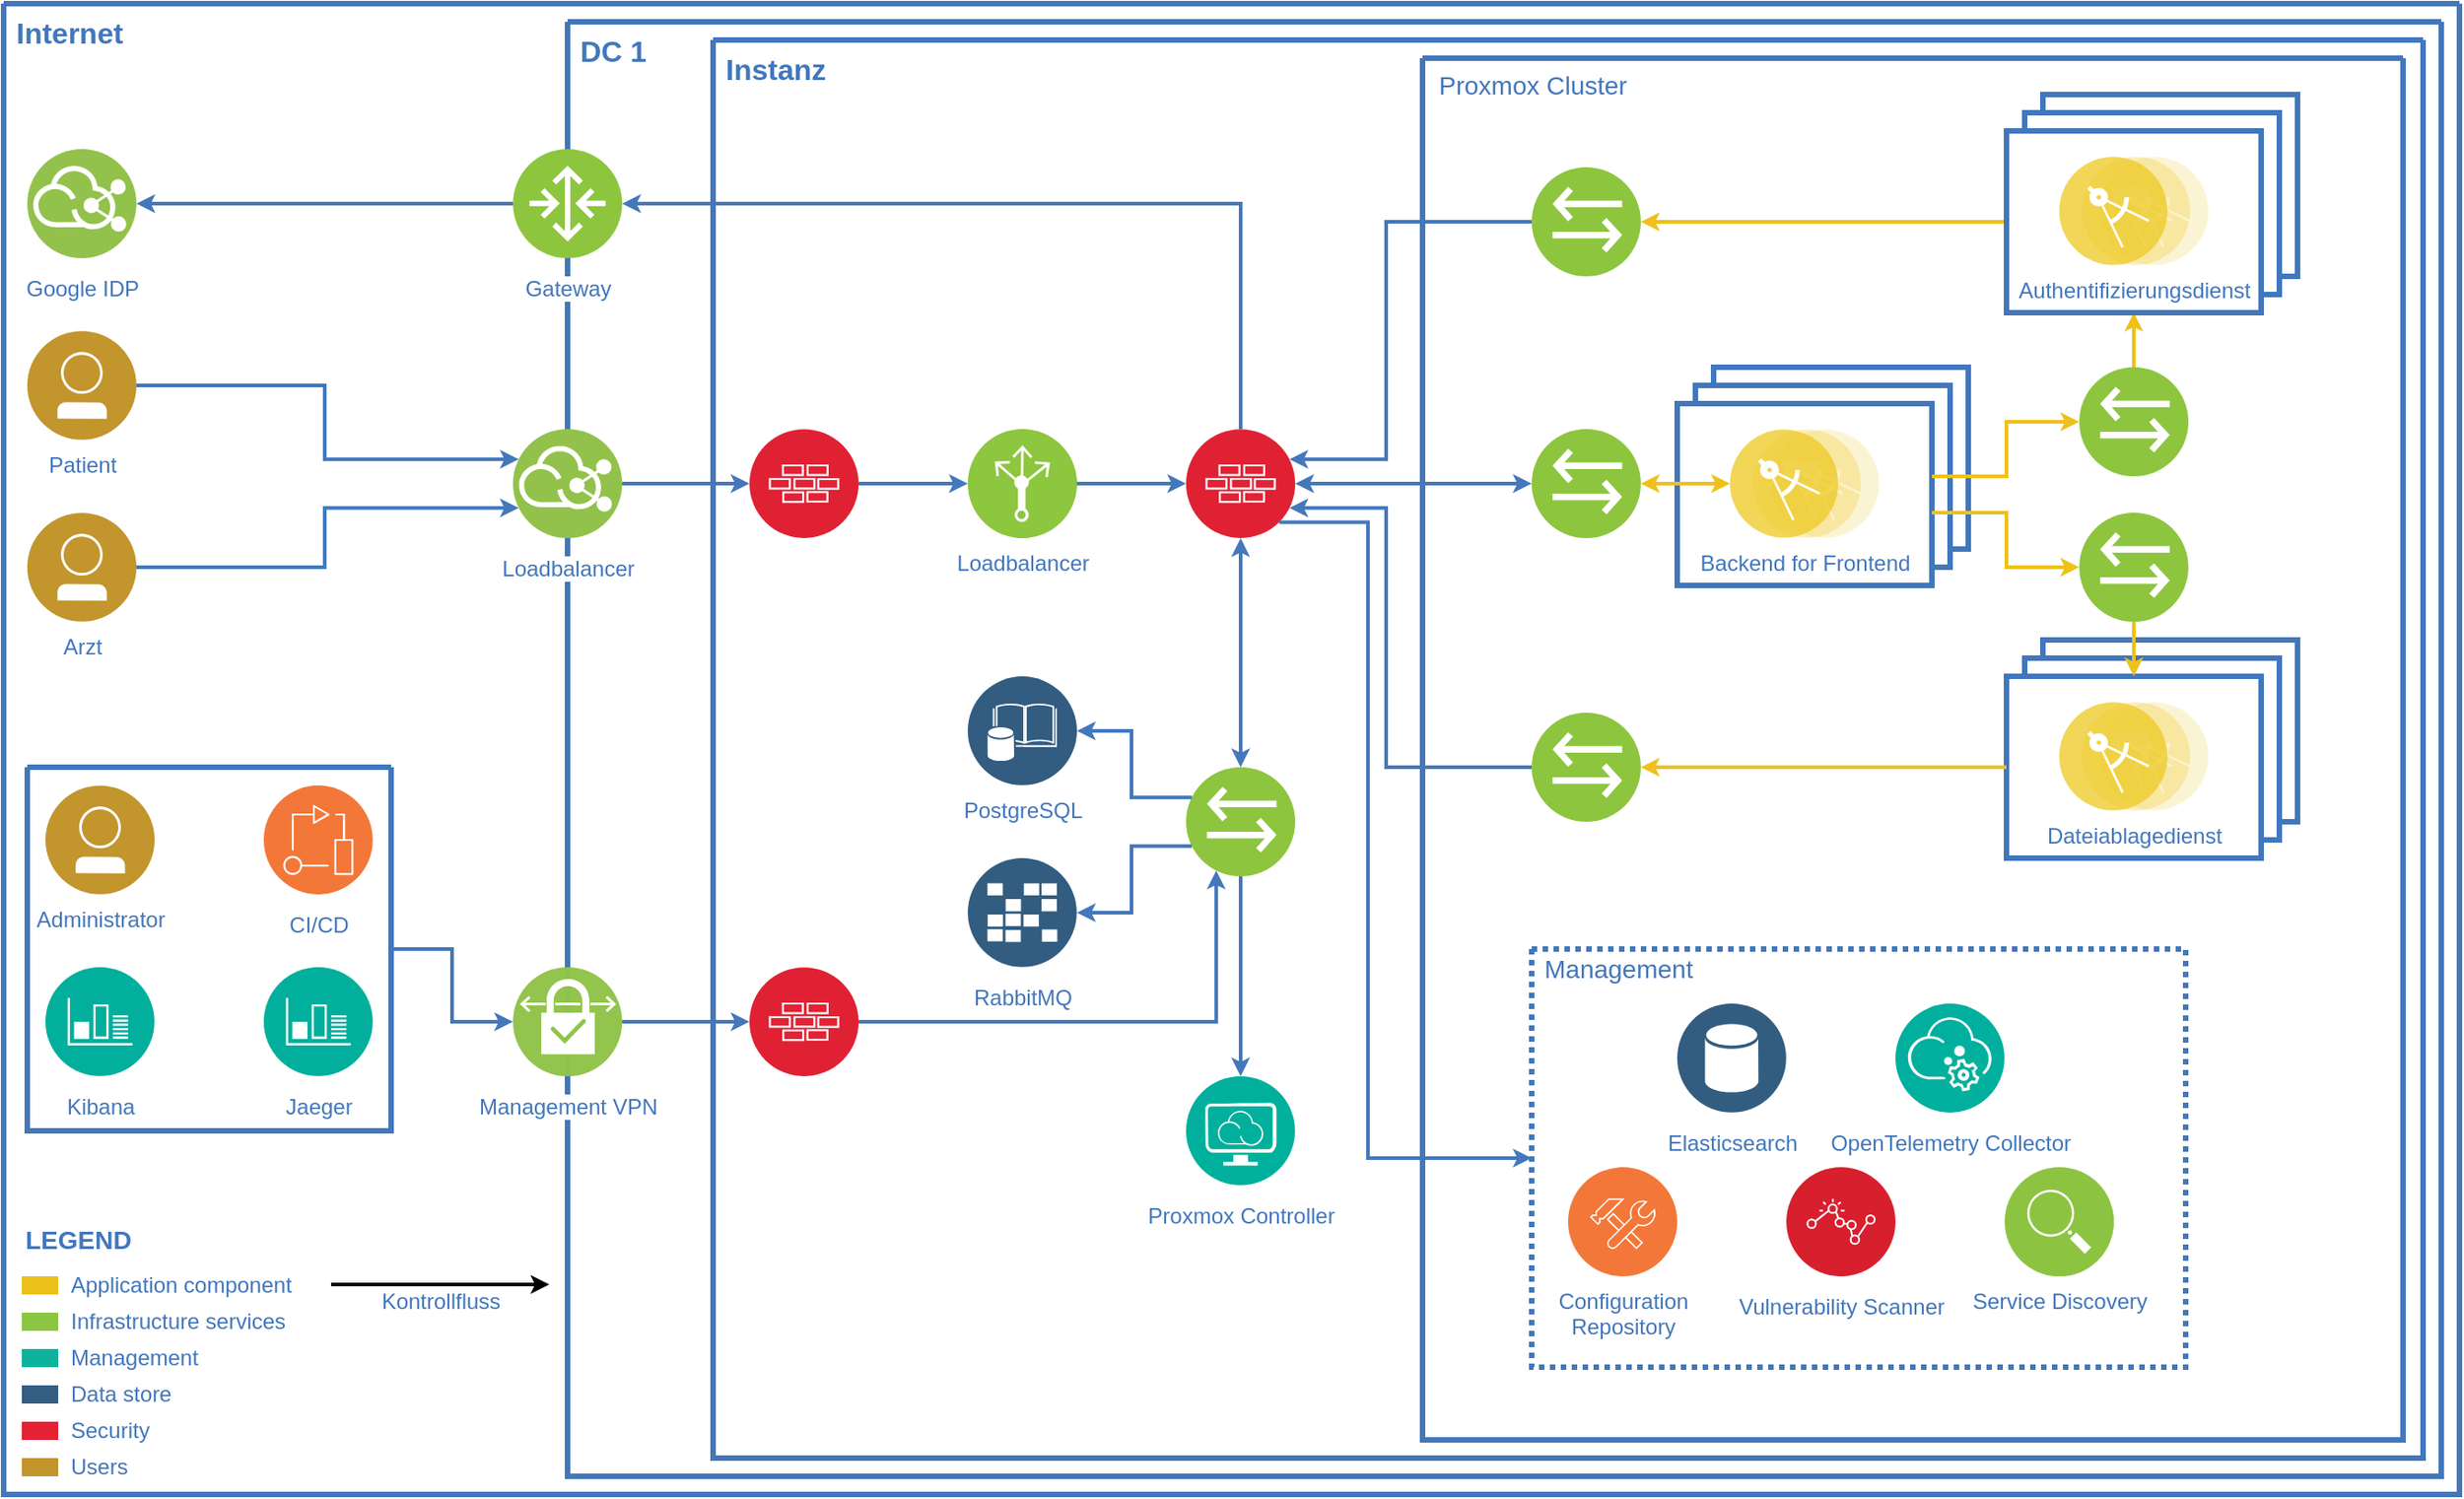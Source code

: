 <mxfile version="20.6.0" type="device"><diagram id="31b32b95-0358-9bc7-6ba0-a27c054ed1a7" name="Page-1"><mxGraphModel dx="2031" dy="1089" grid="1" gridSize="10" guides="1" tooltips="1" connect="1" arrows="1" fold="1" page="1" pageScale="1" pageWidth="827" pageHeight="1169" background="none" math="0" shadow="0"><root><mxCell id="0"/><mxCell id="1" parent="0"/><mxCell id="2" value="" style="swimlane;shadow=0;strokeColor=#4277BB;fillColor=#ffffff;fontColor=#4277BB;align=right;startSize=0;collapsible=0;strokeWidth=3;" parent="1" vertex="1"><mxGeometry x="40" y="40" width="1350" height="820" as="geometry"/></mxCell><mxCell id="4dxpby0XiFv-AX4lHfOI-255" value="" style="swimlane;shadow=0;strokeColor=#4277BB;fillColor=#ffffff;fontColor=#4277BB;align=right;startSize=0;collapsible=0;strokeWidth=3;" parent="2" vertex="1"><mxGeometry x="310" y="10" width="1030" height="800" as="geometry"/></mxCell><mxCell id="5" value="DC 1" style="text;html=1;align=left;verticalAlign=top;fontColor=#4277BB;shadow=0;dashed=0;strokeColor=none;fillColor=none;labelBackgroundColor=none;fontStyle=1;fontSize=16;spacingLeft=5;" parent="4dxpby0XiFv-AX4lHfOI-255" vertex="1"><mxGeometry width="180" height="35" as="geometry"/></mxCell><mxCell id="3" value="Internet" style="text;html=1;align=left;verticalAlign=top;fontColor=#4277BB;shadow=0;dashed=0;strokeColor=none;fillColor=none;labelBackgroundColor=none;fontStyle=1;fontSize=16;spacingLeft=5;" parent="2" vertex="1"><mxGeometry width="170" height="30" as="geometry"/></mxCell><mxCell id="6" value="Application component" style="rounded=0;html=1;shadow=0;labelBackgroundColor=none;strokeColor=none;strokeWidth=2;fillColor=#EBC01A;gradientColor=none;fontSize=12;fontColor=#4277BB;align=left;labelPosition=right;verticalLabelPosition=middle;verticalAlign=middle;spacingLeft=5;" parent="2" vertex="1"><mxGeometry x="10" y="700" width="20" height="10" as="geometry"/></mxCell><mxCell id="7" value="Infrastructure services" style="rounded=0;html=1;shadow=0;labelBackgroundColor=none;strokeColor=none;strokeWidth=2;fillColor=#8DC642;gradientColor=none;fontSize=12;fontColor=#4277BB;align=left;labelPosition=right;verticalLabelPosition=middle;verticalAlign=middle;spacingLeft=5;" parent="2" vertex="1"><mxGeometry x="10" y="720" width="20" height="10" as="geometry"/></mxCell><mxCell id="8" value="Management" style="rounded=0;html=1;shadow=0;labelBackgroundColor=none;strokeColor=none;strokeWidth=2;fillColor=#0DB39D;gradientColor=none;fontSize=12;fontColor=#4277BB;align=left;labelPosition=right;verticalLabelPosition=middle;verticalAlign=middle;spacingLeft=5;" parent="2" vertex="1"><mxGeometry x="10" y="740" width="20" height="10" as="geometry"/></mxCell><mxCell id="9" value="Data store" style="rounded=0;html=1;shadow=0;labelBackgroundColor=none;strokeColor=none;strokeWidth=2;fillColor=#335D81;gradientColor=none;fontSize=12;fontColor=#4277BB;align=left;labelPosition=right;verticalLabelPosition=middle;verticalAlign=middle;spacingLeft=5;" parent="2" vertex="1"><mxGeometry x="10" y="760" width="20" height="10" as="geometry"/></mxCell><mxCell id="12" value="Security" style="rounded=0;html=1;shadow=0;labelBackgroundColor=none;strokeColor=none;strokeWidth=2;fillColor=#E52134;gradientColor=none;fontSize=12;fontColor=#4277BB;align=left;labelPosition=right;verticalLabelPosition=middle;verticalAlign=middle;spacingLeft=5;" parent="2" vertex="1"><mxGeometry x="10" y="780" width="20" height="10" as="geometry"/></mxCell><mxCell id="13" value="LEGEND" style="text;html=1;align=left;verticalAlign=middle;fontColor=#4277BB;shadow=0;dashed=0;strokeColor=none;fillColor=none;labelBackgroundColor=none;fontStyle=1;fontSize=14;spacingLeft=0;" parent="2" vertex="1"><mxGeometry x="10" y="670" width="150" height="20" as="geometry"/></mxCell><mxCell id="14" value="Users" style="rounded=0;html=1;shadow=0;labelBackgroundColor=none;strokeColor=none;strokeWidth=2;fillColor=#C2952D;gradientColor=none;fontSize=12;fontColor=#4277BB;align=left;labelPosition=right;verticalLabelPosition=middle;verticalAlign=middle;spacingLeft=5;" parent="2" vertex="1"><mxGeometry x="10" y="800" width="20" height="10" as="geometry"/></mxCell><mxCell id="20" value="Patient" style="aspect=fixed;perimeter=ellipsePerimeter;html=1;align=center;shadow=0;dashed=0;image;image=img/lib/ibm/users/user.svg;labelBackgroundColor=#ffffff;strokeColor=#666666;strokeWidth=3;fillColor=#C2952D;gradientColor=none;fontSize=12;fontColor=#4277BB;" parent="2" vertex="1"><mxGeometry x="13" y="180" width="60" height="60" as="geometry"/></mxCell><mxCell id="4dxpby0XiFv-AX4lHfOI-118" value="Arzt" style="aspect=fixed;perimeter=ellipsePerimeter;html=1;align=center;shadow=0;dashed=0;image;image=img/lib/ibm/users/user.svg;labelBackgroundColor=#ffffff;strokeColor=#666666;strokeWidth=3;fillColor=#C2952D;gradientColor=none;fontSize=12;fontColor=#4277BB;" parent="2" vertex="1"><mxGeometry x="13" y="280" width="60" height="60" as="geometry"/></mxCell><mxCell id="4dxpby0XiFv-AX4lHfOI-124" value="Management VPN" style="aspect=fixed;perimeter=ellipsePerimeter;html=1;align=center;shadow=0;dashed=0;fontColor=#4277BB;labelBackgroundColor=#ffffff;fontSize=12;spacingTop=3;image;image=img/lib/ibm/vpc/VPNConnection.svg;strokeColor=#4277BB;strokeWidth=3;fillColor=default;" parent="2" vertex="1"><mxGeometry x="280" y="530" width="60" height="60" as="geometry"/></mxCell><mxCell id="4dxpby0XiFv-AX4lHfOI-159" value="Loadbalancer" style="aspect=fixed;perimeter=ellipsePerimeter;html=1;align=center;shadow=0;dashed=0;fontColor=#4277BB;labelBackgroundColor=#ffffff;fontSize=12;spacingTop=3;image;image=img/lib/ibm/vpc/InternetServices2.svg;dashPattern=1 1;strokeColor=#4277BB;strokeWidth=3;fillColor=default;" parent="2" vertex="1"><mxGeometry x="280" y="234" width="60" height="60" as="geometry"/></mxCell><mxCell id="19" style="edgeStyle=orthogonalEdgeStyle;rounded=0;comic=0;html=1;entryX=0;entryY=0.25;startArrow=none;startFill=0;endArrow=classic;endFill=1;jettySize=auto;orthogonalLoop=1;strokeColor=#4378BB;strokeWidth=2;fontFamily=Helvetica;fontSize=19;fontColor=#CC99FF;endSize=4;startSize=4;entryDx=0;entryDy=0;" parent="2" source="20" target="4dxpby0XiFv-AX4lHfOI-159" edge="1"><mxGeometry relative="1" as="geometry"><mxPoint x="153.167" y="262.584" as="targetPoint"/></mxGeometry></mxCell><mxCell id="21" style="edgeStyle=orthogonalEdgeStyle;rounded=0;html=1;labelBackgroundColor=#ffffff;startArrow=none;startFill=0;startSize=4;endArrow=classic;endFill=1;endSize=4;jettySize=auto;orthogonalLoop=1;strokeColor=#4378BB;strokeWidth=2;fontSize=19;fontColor=#CC99FF;entryX=0;entryY=0.75;entryDx=0;entryDy=0;" parent="2" source="4dxpby0XiFv-AX4lHfOI-118" target="4dxpby0XiFv-AX4lHfOI-159" edge="1"><mxGeometry relative="1" as="geometry"><mxPoint x="85" y="196" as="sourcePoint"/><mxPoint x="150" y="276" as="targetPoint"/></mxGeometry></mxCell><mxCell id="4dxpby0XiFv-AX4lHfOI-174" value="Gateway" style="aspect=fixed;perimeter=ellipsePerimeter;html=1;align=center;shadow=0;dashed=0;fontColor=#4277BB;labelBackgroundColor=#ffffff;fontSize=12;spacingTop=3;image;image=img/lib/ibm/vpc/Router.svg;dashPattern=1 1;strokeColor=#4277BB;strokeWidth=3;fillColor=default;" parent="2" vertex="1"><mxGeometry x="280" y="80" width="60" height="60" as="geometry"/></mxCell><mxCell id="4dxpby0XiFv-AX4lHfOI-188" style="edgeStyle=orthogonalEdgeStyle;rounded=0;html=1;labelBackgroundColor=#ffffff;startArrow=classic;startFill=1;startSize=4;endArrow=none;endFill=0;endSize=4;jettySize=auto;orthogonalLoop=1;strokeColor=#4378BB;strokeWidth=2;fontSize=19;fontColor=#CC99FF;" parent="2" source="4dxpby0XiFv-AX4lHfOI-182" target="4dxpby0XiFv-AX4lHfOI-124" edge="1"><mxGeometry relative="1" as="geometry"><mxPoint x="333" y="480.0" as="sourcePoint"/><mxPoint x="183" y="430" as="targetPoint"/></mxGeometry></mxCell><mxCell id="4dxpby0XiFv-AX4lHfOI-189" style="edgeStyle=orthogonalEdgeStyle;rounded=0;html=1;labelBackgroundColor=#ffffff;startArrow=none;startFill=0;startSize=4;endArrow=classic;endFill=1;endSize=4;jettySize=auto;orthogonalLoop=1;strokeColor=#4378BB;strokeWidth=2;fontSize=19;fontColor=#CC99FF;exitX=0.5;exitY=0;exitDx=0;exitDy=0;" parent="2" source="4dxpby0XiFv-AX4lHfOI-169" target="4dxpby0XiFv-AX4lHfOI-174" edge="1"><mxGeometry relative="1" as="geometry"><mxPoint x="410" y="110" as="sourcePoint"/><mxPoint x="183" y="430" as="targetPoint"/><Array as="points"><mxPoint x="680" y="110"/></Array></mxGeometry></mxCell><mxCell id="4dxpby0XiFv-AX4lHfOI-190" style="edgeStyle=orthogonalEdgeStyle;rounded=0;html=1;labelBackgroundColor=#ffffff;startArrow=classic;startFill=1;startSize=4;endArrow=none;endFill=0;endSize=4;jettySize=auto;orthogonalLoop=1;strokeColor=#4378BB;strokeWidth=2;fontSize=19;fontColor=#CC99FF;" parent="2" source="4dxpby0XiFv-AX4lHfOI-181" target="4dxpby0XiFv-AX4lHfOI-159" edge="1"><mxGeometry relative="1" as="geometry"><mxPoint x="730" y="120" as="sourcePoint"/><mxPoint x="533" y="120" as="targetPoint"/></mxGeometry></mxCell><mxCell id="4dxpby0XiFv-AX4lHfOI-162" value="Google IDP" style="aspect=fixed;perimeter=ellipsePerimeter;html=1;align=center;shadow=0;dashed=0;fontColor=#4277BB;labelBackgroundColor=#ffffff;fontSize=12;spacingTop=3;image;image=img/lib/ibm/vpc/InternetServices2.svg;dashPattern=1 1;strokeColor=#4277BB;strokeWidth=3;fillColor=default;" parent="2" vertex="1"><mxGeometry x="13" y="80" width="60" height="60" as="geometry"/></mxCell><mxCell id="4dxpby0XiFv-AX4lHfOI-191" style="edgeStyle=orthogonalEdgeStyle;rounded=0;html=1;labelBackgroundColor=#ffffff;startArrow=classic;startFill=1;startSize=4;endArrow=none;endFill=0;endSize=4;jettySize=auto;orthogonalLoop=1;strokeColor=#4378BB;strokeWidth=2;fontSize=19;fontColor=#CC99FF;" parent="2" source="4dxpby0XiFv-AX4lHfOI-162" target="4dxpby0XiFv-AX4lHfOI-174" edge="1"><mxGeometry relative="1" as="geometry"><mxPoint x="420" y="120" as="sourcePoint"/><mxPoint x="223" y="120" as="targetPoint"/></mxGeometry></mxCell><mxCell id="4dxpby0XiFv-AX4lHfOI-199" value="" style="swimlane;shadow=0;strokeColor=#4277BB;fillColor=#ffffff;fontColor=#4277BB;align=right;startSize=0;collapsible=0;strokeWidth=3;" parent="2" vertex="1"><mxGeometry x="13" y="420" width="200" height="200" as="geometry"/></mxCell><mxCell id="4dxpby0XiFv-AX4lHfOI-196" value="CI/CD" style="aspect=fixed;perimeter=ellipsePerimeter;html=1;align=center;shadow=0;dashed=0;fontColor=#4277BB;labelBackgroundColor=#ffffff;fontSize=12;spacingTop=3;image;image=img/lib/ibm/devops/devops.svg;dashPattern=1 1;strokeColor=#4277BB;strokeWidth=3;fillColor=default;" parent="4dxpby0XiFv-AX4lHfOI-199" vertex="1"><mxGeometry x="130" y="10" width="60" height="60" as="geometry"/></mxCell><mxCell id="4dxpby0XiFv-AX4lHfOI-119" value="Administrator" style="aspect=fixed;perimeter=ellipsePerimeter;html=1;align=center;shadow=0;dashed=0;image;image=img/lib/ibm/users/user.svg;labelBackgroundColor=#ffffff;strokeColor=#666666;strokeWidth=3;fillColor=#C2952D;gradientColor=none;fontSize=12;fontColor=#4277BB;" parent="4dxpby0XiFv-AX4lHfOI-199" vertex="1"><mxGeometry x="10" y="10" width="60" height="60" as="geometry"/></mxCell><mxCell id="4dxpby0XiFv-AX4lHfOI-130" value="Kibana" style="aspect=fixed;perimeter=ellipsePerimeter;html=1;align=center;shadow=0;dashed=0;fontColor=#4277BB;labelBackgroundColor=#ffffff;fontSize=12;spacingTop=3;image;image=img/lib/ibm/management/monitoring_metrics.svg;strokeColor=#4277BB;strokeWidth=3;fillColor=default;" parent="4dxpby0XiFv-AX4lHfOI-199" vertex="1"><mxGeometry x="10" y="110" width="60" height="60" as="geometry"/></mxCell><mxCell id="4dxpby0XiFv-AX4lHfOI-131" value="Jaeger" style="aspect=fixed;perimeter=ellipsePerimeter;html=1;align=center;shadow=0;dashed=0;fontColor=#4277BB;labelBackgroundColor=#ffffff;fontSize=12;spacingTop=3;image;image=img/lib/ibm/management/monitoring_metrics.svg;strokeColor=#4277BB;strokeWidth=3;fillColor=default;" parent="4dxpby0XiFv-AX4lHfOI-199" vertex="1"><mxGeometry x="130" y="110" width="60" height="60" as="geometry"/></mxCell><mxCell id="4dxpby0XiFv-AX4lHfOI-226" style="edgeStyle=orthogonalEdgeStyle;rounded=0;html=1;labelBackgroundColor=#ffffff;startArrow=none;startFill=0;startSize=4;endArrow=classic;endFill=1;endSize=4;jettySize=auto;orthogonalLoop=1;strokeColor=#4378BB;strokeWidth=2;fontSize=19;fontColor=#CC99FF;entryX=0;entryY=0.5;entryDx=0;entryDy=0;" parent="2" source="4dxpby0XiFv-AX4lHfOI-199" target="4dxpby0XiFv-AX4lHfOI-124" edge="1"><mxGeometry relative="1" as="geometry"><mxPoint x="83" y="320.0" as="sourcePoint"/><mxPoint x="472.888" y="286.843" as="targetPoint"/></mxGeometry></mxCell><mxCell id="4dxpby0XiFv-AX4lHfOI-161" value="" style="swimlane;shadow=0;strokeColor=#4277BB;fillColor=#ffffff;fontColor=#4277BB;align=right;startSize=0;collapsible=0;strokeWidth=3;" parent="2" vertex="1"><mxGeometry x="390" y="20" width="940" height="780" as="geometry"/></mxCell><mxCell id="4dxpby0XiFv-AX4lHfOI-160" value="Instanz" style="text;html=1;align=left;verticalAlign=top;fontColor=#4277BB;shadow=0;dashed=0;strokeColor=none;fillColor=none;labelBackgroundColor=none;fontStyle=1;fontSize=16;spacingLeft=5;" parent="4dxpby0XiFv-AX4lHfOI-161" vertex="1"><mxGeometry width="180" height="35" as="geometry"/></mxCell><mxCell id="64" value="PostgreSQL" style="aspect=fixed;perimeter=ellipsePerimeter;html=1;align=center;shadow=0;dashed=0;image;image=img/lib/ibm/data/enterprise_data.svg;labelBackgroundColor=#ffffff;strokeColor=#666666;strokeWidth=3;fillColor=#C2952D;gradientColor=none;fontSize=12;fontColor=#4277BB;" parent="4dxpby0XiFv-AX4lHfOI-161" vertex="1"><mxGeometry x="140" y="350" width="60" height="60" as="geometry"/></mxCell><mxCell id="4dxpby0XiFv-AX4lHfOI-169" value="" style="aspect=fixed;perimeter=ellipsePerimeter;html=1;align=center;shadow=0;dashed=0;fontColor=#4277BB;labelBackgroundColor=#ffffff;fontSize=12;spacingTop=3;image;image=img/lib/ibm/security/firewall.svg;dashPattern=1 1;strokeColor=#4277BB;strokeWidth=3;fillColor=default;" parent="4dxpby0XiFv-AX4lHfOI-161" vertex="1"><mxGeometry x="260" y="214" width="60" height="60" as="geometry"/></mxCell><mxCell id="35" value="" style="swimlane;shadow=0;strokeColor=#4277BB;fillColor=#ffffff;fontColor=#4277BB;align=right;startSize=0;collapsible=0;strokeWidth=3;" parent="4dxpby0XiFv-AX4lHfOI-161" vertex="1"><mxGeometry x="390" y="10" width="539" height="760" as="geometry"/></mxCell><mxCell id="4dxpby0XiFv-AX4lHfOI-113" value="" style="rounded=0;whiteSpace=wrap;html=1;fillColor=default;strokeColor=#4277BB;strokeWidth=3;" parent="35" vertex="1"><mxGeometry x="341" y="320" width="140" height="100" as="geometry"/></mxCell><mxCell id="4dxpby0XiFv-AX4lHfOI-112" value="" style="rounded=0;whiteSpace=wrap;html=1;fillColor=default;strokeColor=#4277BB;strokeWidth=3;" parent="35" vertex="1"><mxGeometry x="331" y="330" width="140" height="100" as="geometry"/></mxCell><mxCell id="52" value="Proxmox Cluster" style="text;html=1;align=left;verticalAlign=top;fontColor=#4277BB;shadow=0;dashed=0;strokeColor=none;fillColor=none;labelBackgroundColor=none;fontStyle=0;fontSize=14;spacingLeft=5;" parent="35" vertex="1"><mxGeometry x="2" width="231" height="24" as="geometry"/></mxCell><mxCell id="4dxpby0XiFv-AX4lHfOI-104" value="" style="rounded=0;whiteSpace=wrap;html=1;fillColor=default;strokeColor=#4277BB;strokeWidth=3;" parent="35" vertex="1"><mxGeometry x="321" y="340" width="140" height="100" as="geometry"/></mxCell><mxCell id="4dxpby0XiFv-AX4lHfOI-125" value="" style="aspect=fixed;perimeter=ellipsePerimeter;html=1;align=center;shadow=0;dashed=0;fontColor=#4277BB;labelBackgroundColor=#ffffff;fontSize=12;spacingTop=3;image;image=img/lib/ibm/vpc/Bridge.svg;strokeColor=#4277BB;strokeWidth=3;fillColor=default;" parent="35" vertex="1"><mxGeometry x="361" y="250" width="60" height="60" as="geometry"/></mxCell><mxCell id="4dxpby0XiFv-AX4lHfOI-126" style="edgeStyle=orthogonalEdgeStyle;rounded=0;html=1;labelBackgroundColor=#ffffff;startArrow=none;startFill=0;startSize=4;endArrow=classic;endFill=1;endSize=4;jettySize=auto;orthogonalLoop=1;strokeColor=#EEC11B;strokeWidth=2;fontSize=14;fontColor=#4277BB;" parent="35" source="4dxpby0XiFv-AX4lHfOI-125" target="4dxpby0XiFv-AX4lHfOI-104" edge="1"><mxGeometry relative="1" as="geometry"><mxPoint x="59" y="300" as="sourcePoint"/><mxPoint x="99" y="260" as="targetPoint"/></mxGeometry></mxCell><mxCell id="4dxpby0XiFv-AX4lHfOI-127" value="" style="aspect=fixed;perimeter=ellipsePerimeter;html=1;align=center;shadow=0;dashed=0;fontColor=#4277BB;labelBackgroundColor=#ffffff;fontSize=12;spacingTop=3;image;image=img/lib/ibm/vpc/Bridge.svg;strokeColor=#4277BB;strokeWidth=3;fillColor=default;" parent="35" vertex="1"><mxGeometry x="361" y="170" width="60" height="60" as="geometry"/></mxCell><mxCell id="4dxpby0XiFv-AX4lHfOI-128" style="edgeStyle=orthogonalEdgeStyle;rounded=0;html=1;labelBackgroundColor=#ffffff;startArrow=none;startFill=0;startSize=4;endArrow=classic;endFill=1;endSize=4;jettySize=auto;orthogonalLoop=1;strokeColor=#EEC11B;strokeWidth=2;fontSize=14;fontColor=#4277BB;" parent="35" source="4dxpby0XiFv-AX4lHfOI-127" target="4dxpby0XiFv-AX4lHfOI-106" edge="1"><mxGeometry relative="1" as="geometry"><mxPoint x="99" y="120" as="sourcePoint"/><mxPoint x="99" y="160" as="targetPoint"/></mxGeometry></mxCell><mxCell id="4dxpby0XiFv-AX4lHfOI-165" value="" style="aspect=fixed;perimeter=ellipsePerimeter;html=1;align=center;shadow=0;dashed=0;fontColor=#4277BB;labelBackgroundColor=#ffffff;fontSize=12;spacingTop=3;image;image=img/lib/ibm/vpc/Bridge.svg;strokeColor=#4277BB;strokeWidth=3;fillColor=default;" parent="35" vertex="1"><mxGeometry x="60" y="60" width="60" height="60" as="geometry"/></mxCell><mxCell id="4dxpby0XiFv-AX4lHfOI-163" style="edgeStyle=orthogonalEdgeStyle;rounded=0;html=1;labelBackgroundColor=#ffffff;startArrow=none;startFill=0;startSize=4;endArrow=classic;endFill=1;endSize=4;jettySize=auto;orthogonalLoop=1;strokeColor=#EEC11B;strokeWidth=2;fontSize=14;fontColor=#4277BB;" parent="35" source="4dxpby0XiFv-AX4lHfOI-106" target="4dxpby0XiFv-AX4lHfOI-165" edge="1"><mxGeometry relative="1" as="geometry"><mxPoint x="169" y="100" as="sourcePoint"/><mxPoint x="589" y="160" as="targetPoint"/></mxGeometry></mxCell><mxCell id="4dxpby0XiFv-AX4lHfOI-167" value="" style="aspect=fixed;perimeter=ellipsePerimeter;html=1;align=center;shadow=0;dashed=0;fontColor=#4277BB;labelBackgroundColor=#ffffff;fontSize=12;spacingTop=3;image;image=img/lib/ibm/vpc/Bridge.svg;strokeColor=#4277BB;strokeWidth=3;fillColor=default;" parent="35" vertex="1"><mxGeometry x="60" y="360" width="60" height="60" as="geometry"/></mxCell><mxCell id="4dxpby0XiFv-AX4lHfOI-164" style="edgeStyle=orthogonalEdgeStyle;rounded=0;html=1;labelBackgroundColor=#ffffff;startArrow=none;startFill=0;startSize=4;endArrow=classic;endFill=1;endSize=4;jettySize=auto;orthogonalLoop=1;strokeColor=#EEC11B;strokeWidth=2;fontSize=14;fontColor=#4277BB;" parent="35" source="4dxpby0XiFv-AX4lHfOI-104" target="4dxpby0XiFv-AX4lHfOI-167" edge="1"><mxGeometry relative="1" as="geometry"><mxPoint x="409" y="100" as="sourcePoint"/><mxPoint x="599" y="170" as="targetPoint"/></mxGeometry></mxCell><mxCell id="4dxpby0XiFv-AX4lHfOI-108" value="" style="group" parent="35" vertex="1" connectable="0"><mxGeometry x="321" y="40" width="160" height="100" as="geometry"/></mxCell><mxCell id="4dxpby0XiFv-AX4lHfOI-114" value="" style="rounded=0;whiteSpace=wrap;html=1;fillColor=default;strokeColor=#4277BB;strokeWidth=3;" parent="4dxpby0XiFv-AX4lHfOI-108" vertex="1"><mxGeometry x="20" y="-20" width="140" height="100" as="geometry"/></mxCell><mxCell id="4dxpby0XiFv-AX4lHfOI-115" value="" style="rounded=0;whiteSpace=wrap;html=1;fillColor=default;strokeColor=#4277BB;strokeWidth=3;" parent="4dxpby0XiFv-AX4lHfOI-108" vertex="1"><mxGeometry x="10" y="-10" width="140" height="100" as="geometry"/></mxCell><mxCell id="4dxpby0XiFv-AX4lHfOI-106" value="" style="rounded=0;whiteSpace=wrap;html=1;fillColor=default;strokeColor=#4277BB;strokeWidth=3;" parent="4dxpby0XiFv-AX4lHfOI-108" vertex="1"><mxGeometry width="140" height="100" as="geometry"/></mxCell><mxCell id="4dxpby0XiFv-AX4lHfOI-107" value="Authentifizierungsdienst" style="aspect=fixed;perimeter=ellipsePerimeter;html=1;align=center;shadow=0;dashed=0;image;image=img/lib/ibm/applications/microservice.svg;labelBackgroundColor=#ffffff;strokeColor=#666666;strokeWidth=3;fillColor=#C2952D;gradientColor=none;fontSize=12;fontColor=#4277BB;" parent="4dxpby0XiFv-AX4lHfOI-108" vertex="1"><mxGeometry x="29" y="14" width="82" height="60" as="geometry"/></mxCell><mxCell id="4dxpby0XiFv-AX4lHfOI-109" value="" style="group" parent="35" vertex="1" connectable="0"><mxGeometry x="140" y="190" width="160" height="100" as="geometry"/></mxCell><mxCell id="4dxpby0XiFv-AX4lHfOI-116" value="" style="rounded=0;whiteSpace=wrap;html=1;fillColor=default;strokeColor=#4277BB;strokeWidth=3;" parent="4dxpby0XiFv-AX4lHfOI-109" vertex="1"><mxGeometry x="20" y="-20" width="140" height="100" as="geometry"/></mxCell><mxCell id="4dxpby0XiFv-AX4lHfOI-117" value="" style="rounded=0;whiteSpace=wrap;html=1;fillColor=default;strokeColor=#4277BB;strokeWidth=3;" parent="4dxpby0XiFv-AX4lHfOI-109" vertex="1"><mxGeometry x="10" y="-10" width="140" height="100" as="geometry"/></mxCell><mxCell id="4dxpby0XiFv-AX4lHfOI-110" value="" style="rounded=0;whiteSpace=wrap;html=1;fillColor=default;strokeColor=#4277BB;strokeWidth=3;" parent="4dxpby0XiFv-AX4lHfOI-109" vertex="1"><mxGeometry width="140" height="100" as="geometry"/></mxCell><mxCell id="4dxpby0XiFv-AX4lHfOI-111" value="Backend for Frontend" style="aspect=fixed;perimeter=ellipsePerimeter;html=1;align=center;shadow=0;dashed=0;image;image=img/lib/ibm/applications/microservice.svg;labelBackgroundColor=#ffffff;strokeColor=#666666;strokeWidth=3;fillColor=#C2952D;gradientColor=none;fontSize=12;fontColor=#4277BB;" parent="4dxpby0XiFv-AX4lHfOI-109" vertex="1"><mxGeometry x="29" y="14" width="82" height="60" as="geometry"/></mxCell><mxCell id="4dxpby0XiFv-AX4lHfOI-101" style="edgeStyle=orthogonalEdgeStyle;rounded=0;html=1;labelBackgroundColor=#ffffff;startArrow=classic;startFill=1;startSize=4;endArrow=none;endFill=0;endSize=4;jettySize=auto;orthogonalLoop=1;strokeColor=#EEC11B;strokeWidth=2;fontSize=14;fontColor=#4277BB;" parent="35" source="4dxpby0XiFv-AX4lHfOI-125" target="4dxpby0XiFv-AX4lHfOI-110" edge="1"><mxGeometry relative="1" as="geometry"><mxPoint x="367" y="106" as="sourcePoint"/><mxPoint x="136" y="250" as="targetPoint"/><Array as="points"><mxPoint x="321" y="280"/><mxPoint x="321" y="250"/></Array></mxGeometry></mxCell><mxCell id="93" style="edgeStyle=orthogonalEdgeStyle;rounded=0;html=1;labelBackgroundColor=#ffffff;startArrow=classic;startFill=1;startSize=4;endArrow=none;endFill=0;endSize=4;jettySize=auto;orthogonalLoop=1;strokeColor=#EEC11B;strokeWidth=2;fontSize=14;fontColor=#4277BB;" parent="35" source="4dxpby0XiFv-AX4lHfOI-127" target="4dxpby0XiFv-AX4lHfOI-110" edge="1"><mxGeometry relative="1" as="geometry"><mxPoint x="299" y="90" as="sourcePoint"/><mxPoint x="136" y="150" as="targetPoint"/><Array as="points"><mxPoint x="321" y="200"/><mxPoint x="321" y="230"/></Array></mxGeometry></mxCell><mxCell id="4dxpby0XiFv-AX4lHfOI-166" value="" style="aspect=fixed;perimeter=ellipsePerimeter;html=1;align=center;shadow=0;dashed=0;fontColor=#4277BB;labelBackgroundColor=#ffffff;fontSize=12;spacingTop=3;image;image=img/lib/ibm/vpc/Bridge.svg;strokeColor=#4277BB;strokeWidth=3;fillColor=default;" parent="35" vertex="1"><mxGeometry x="60" y="204" width="60" height="60" as="geometry"/></mxCell><mxCell id="4dxpby0XiFv-AX4lHfOI-168" style="edgeStyle=orthogonalEdgeStyle;rounded=0;html=1;labelBackgroundColor=#ffffff;startArrow=classic;startFill=1;startSize=4;endArrow=classic;endFill=1;endSize=4;jettySize=auto;orthogonalLoop=1;strokeColor=#EEC11B;strokeWidth=2;fontSize=14;fontColor=#4277BB;" parent="35" source="4dxpby0XiFv-AX4lHfOI-111" target="4dxpby0XiFv-AX4lHfOI-166" edge="1"><mxGeometry relative="1" as="geometry"><mxPoint x="250" y="140" as="sourcePoint"/><mxPoint x="140" y="234" as="targetPoint"/></mxGeometry></mxCell><mxCell id="4dxpby0XiFv-AX4lHfOI-155" value="" style="swimlane;shadow=0;strokeColor=#4277BB;fillColor=#ffffff;fontColor=#4277BB;align=right;startSize=0;collapsible=0;strokeWidth=3;dashed=1;dashPattern=1 1;" parent="35" vertex="1"><mxGeometry x="60" y="490" width="359.5" height="230" as="geometry"/></mxCell><mxCell id="4dxpby0XiFv-AX4lHfOI-133" value="Elasticsearch" style="aspect=fixed;perimeter=ellipsePerimeter;html=1;align=center;shadow=0;dashed=0;fontColor=#4277BB;labelBackgroundColor=#ffffff;fontSize=12;spacingTop=3;image;image=img/lib/ibm/data/data_services.svg;strokeColor=#4277BB;strokeWidth=3;fillColor=default;" parent="4dxpby0XiFv-AX4lHfOI-155" vertex="1"><mxGeometry x="80" y="30" width="60" height="60" as="geometry"/></mxCell><mxCell id="4dxpby0XiFv-AX4lHfOI-132" value="OpenTelemetry Collector" style="aspect=fixed;perimeter=ellipsePerimeter;html=1;align=center;shadow=0;dashed=0;fontColor=#4277BB;labelBackgroundColor=#ffffff;fontSize=12;spacingTop=3;image;image=img/lib/ibm/management/data_services.svg;strokeColor=#4277BB;strokeWidth=3;fillColor=default;" parent="4dxpby0XiFv-AX4lHfOI-155" vertex="1"><mxGeometry x="200" y="30" width="60" height="60" as="geometry"/></mxCell><mxCell id="4dxpby0XiFv-AX4lHfOI-129" value="Vulnerability Scanner" style="aspect=fixed;perimeter=ellipsePerimeter;html=1;align=center;shadow=0;dashed=0;fontColor=#4277BB;labelBackgroundColor=#ffffff;fontSize=12;spacingTop=3;image;image=img/lib/ibm/security/security_monitoring_intelligence.svg;strokeColor=#4277BB;strokeWidth=3;fillColor=default;" parent="4dxpby0XiFv-AX4lHfOI-155" vertex="1"><mxGeometry x="140" y="120" width="60" height="60" as="geometry"/></mxCell><mxCell id="4dxpby0XiFv-AX4lHfOI-193" value="Management" style="text;html=1;align=left;verticalAlign=top;fontColor=#4277BB;shadow=0;dashed=0;strokeColor=none;fillColor=none;labelBackgroundColor=none;fontStyle=0;fontSize=14;spacingLeft=5;" parent="4dxpby0XiFv-AX4lHfOI-155" vertex="1"><mxGeometry y="-4" width="231" height="24" as="geometry"/></mxCell><mxCell id="32" value="Configuration&lt;br&gt;Repository" style="aspect=fixed;perimeter=ellipsePerimeter;html=1;align=center;shadow=0;dashed=0;image;image=img/lib/ibm/devops/configuration_management.svg;labelBackgroundColor=#ffffff;strokeColor=#666666;strokeWidth=3;fillColor=#C2952D;gradientColor=none;fontSize=12;fontColor=#4277BB;" parent="4dxpby0XiFv-AX4lHfOI-155" vertex="1"><mxGeometry x="20" y="120" width="60" height="60" as="geometry"/></mxCell><mxCell id="57" value="Service Discovery" style="aspect=fixed;perimeter=ellipsePerimeter;html=1;align=center;shadow=0;dashed=0;image;image=img/lib/ibm/infrastructure/service_discovery_configuration.svg;labelBackgroundColor=none;strokeColor=#666666;strokeWidth=3;fillColor=#C2952D;gradientColor=none;fontSize=12;fontColor=#4277BB;" parent="4dxpby0XiFv-AX4lHfOI-155" vertex="1"><mxGeometry x="260" y="120" width="60" height="60" as="geometry"/></mxCell><mxCell id="4dxpby0XiFv-AX4lHfOI-105" value="Dateiablagedienst" style="aspect=fixed;perimeter=ellipsePerimeter;html=1;align=center;shadow=0;dashed=0;image;image=img/lib/ibm/applications/microservice.svg;labelBackgroundColor=#ffffff;strokeColor=#666666;strokeWidth=3;fillColor=#C2952D;gradientColor=none;fontSize=12;fontColor=#4277BB;" parent="4dxpby0XiFv-AX4lHfOI-161" vertex="1"><mxGeometry x="740" y="364" width="82" height="60" as="geometry"/></mxCell><mxCell id="4dxpby0XiFv-AX4lHfOI-171" style="edgeStyle=orthogonalEdgeStyle;rounded=0;html=1;labelBackgroundColor=#ffffff;startArrow=classic;startFill=1;startSize=4;endArrow=none;endFill=0;endSize=4;jettySize=auto;orthogonalLoop=1;strokeColor=#4378BB;strokeWidth=2;fontSize=19;fontColor=#CC99FF;exitX=1;exitY=0.75;exitDx=0;exitDy=0;" parent="4dxpby0XiFv-AX4lHfOI-161" source="4dxpby0XiFv-AX4lHfOI-169" target="4dxpby0XiFv-AX4lHfOI-167" edge="1"><mxGeometry relative="1" as="geometry"><mxPoint x="50" y="246" as="sourcePoint"/><mxPoint x="102" y="246" as="targetPoint"/><Array as="points"><mxPoint x="370" y="257"/><mxPoint x="370" y="400"/></Array></mxGeometry></mxCell><mxCell id="4dxpby0XiFv-AX4lHfOI-172" style="edgeStyle=orthogonalEdgeStyle;rounded=0;html=1;labelBackgroundColor=#ffffff;startArrow=classic;startFill=1;startSize=4;endArrow=none;endFill=0;endSize=4;jettySize=auto;orthogonalLoop=1;strokeColor=#4378BB;strokeWidth=2;fontSize=19;fontColor=#CC99FF;exitX=1;exitY=0.25;exitDx=0;exitDy=0;" parent="4dxpby0XiFv-AX4lHfOI-161" source="4dxpby0XiFv-AX4lHfOI-169" target="4dxpby0XiFv-AX4lHfOI-165" edge="1"><mxGeometry relative="1" as="geometry"><mxPoint x="340" y="280" as="sourcePoint"/><mxPoint x="490" y="380" as="targetPoint"/><Array as="points"><mxPoint x="370" y="231"/><mxPoint x="370" y="100"/></Array></mxGeometry></mxCell><mxCell id="4dxpby0XiFv-AX4lHfOI-173" style="edgeStyle=orthogonalEdgeStyle;rounded=0;html=1;labelBackgroundColor=#ffffff;startArrow=classic;startFill=1;startSize=4;endArrow=classic;endFill=1;endSize=4;jettySize=auto;orthogonalLoop=1;strokeColor=#4378BB;strokeWidth=2;fontSize=19;fontColor=#CC99FF;exitX=1;exitY=0.5;exitDx=0;exitDy=0;" parent="4dxpby0XiFv-AX4lHfOI-161" source="4dxpby0XiFv-AX4lHfOI-169" target="4dxpby0XiFv-AX4lHfOI-166" edge="1"><mxGeometry relative="1" as="geometry"><mxPoint x="340" y="220" as="sourcePoint"/><mxPoint x="480" y="240" as="targetPoint"/></mxGeometry></mxCell><mxCell id="58" value="Loadbalancer" style="aspect=fixed;perimeter=ellipsePerimeter;html=1;align=center;shadow=0;dashed=0;image;image=img/lib/ibm/infrastructure/load_balancing_routing.svg;labelBackgroundColor=none;strokeColor=#666666;strokeWidth=3;fillColor=#C2952D;gradientColor=none;fontSize=12;fontColor=#4277BB;" parent="4dxpby0XiFv-AX4lHfOI-161" vertex="1"><mxGeometry x="140" y="214" width="60" height="60" as="geometry"/></mxCell><mxCell id="4dxpby0XiFv-AX4lHfOI-175" style="edgeStyle=orthogonalEdgeStyle;rounded=0;html=1;labelBackgroundColor=#ffffff;startArrow=none;startFill=0;startSize=4;endArrow=classic;endFill=1;endSize=4;jettySize=auto;orthogonalLoop=1;strokeColor=#4378BB;strokeWidth=2;fontSize=19;fontColor=#CC99FF;" parent="4dxpby0XiFv-AX4lHfOI-161" source="58" target="4dxpby0XiFv-AX4lHfOI-169" edge="1"><mxGeometry relative="1" as="geometry"><mxPoint x="43" y="266" as="sourcePoint"/><mxPoint x="95" y="266" as="targetPoint"/></mxGeometry></mxCell><mxCell id="4dxpby0XiFv-AX4lHfOI-177" value="" style="aspect=fixed;perimeter=ellipsePerimeter;html=1;align=center;shadow=0;dashed=0;fontColor=#4277BB;labelBackgroundColor=#ffffff;fontSize=12;spacingTop=3;image;image=img/lib/ibm/vpc/Bridge.svg;strokeColor=#4277BB;strokeWidth=3;fillColor=default;" parent="4dxpby0XiFv-AX4lHfOI-161" vertex="1"><mxGeometry x="260" y="400" width="60" height="60" as="geometry"/></mxCell><mxCell id="4dxpby0XiFv-AX4lHfOI-179" style="edgeStyle=orthogonalEdgeStyle;rounded=0;html=1;labelBackgroundColor=#ffffff;startArrow=classic;startFill=1;startSize=4;endArrow=none;endFill=0;endSize=4;jettySize=auto;orthogonalLoop=1;strokeColor=#4378BB;strokeWidth=2;fontSize=19;fontColor=#CC99FF;entryX=0;entryY=0.25;entryDx=0;entryDy=0;" parent="4dxpby0XiFv-AX4lHfOI-161" source="64" target="4dxpby0XiFv-AX4lHfOI-177" edge="1"><mxGeometry relative="1" as="geometry"><mxPoint x="220" y="254" as="sourcePoint"/><mxPoint x="120" y="834" as="targetPoint"/></mxGeometry></mxCell><mxCell id="4dxpby0XiFv-AX4lHfOI-180" style="edgeStyle=orthogonalEdgeStyle;rounded=0;html=1;labelBackgroundColor=#ffffff;startArrow=none;startFill=0;startSize=4;endArrow=classic;endFill=1;endSize=4;jettySize=auto;orthogonalLoop=1;strokeColor=#4378BB;strokeWidth=2;fontSize=19;fontColor=#CC99FF;exitX=1;exitY=1;exitDx=0;exitDy=0;entryX=0;entryY=0.5;entryDx=0;entryDy=0;" parent="4dxpby0XiFv-AX4lHfOI-161" source="4dxpby0XiFv-AX4lHfOI-169" target="4dxpby0XiFv-AX4lHfOI-155" edge="1"><mxGeometry relative="1" as="geometry"><mxPoint x="290" y="410" as="sourcePoint"/><mxPoint x="318.787" y="275.213" as="targetPoint"/><Array as="points"><mxPoint x="360" y="265"/><mxPoint x="360" y="615"/></Array></mxGeometry></mxCell><mxCell id="4dxpby0XiFv-AX4lHfOI-182" value="" style="aspect=fixed;perimeter=ellipsePerimeter;html=1;align=center;shadow=0;dashed=0;fontColor=#4277BB;labelBackgroundColor=#ffffff;fontSize=12;spacingTop=3;image;image=img/lib/ibm/security/firewall.svg;dashPattern=1 1;strokeColor=#4277BB;strokeWidth=3;fillColor=default;" parent="4dxpby0XiFv-AX4lHfOI-161" vertex="1"><mxGeometry x="20" y="510" width="60" height="60" as="geometry"/></mxCell><mxCell id="4dxpby0XiFv-AX4lHfOI-181" value="" style="aspect=fixed;perimeter=ellipsePerimeter;html=1;align=center;shadow=0;dashed=0;fontColor=#4277BB;labelBackgroundColor=#ffffff;fontSize=12;spacingTop=3;image;image=img/lib/ibm/security/firewall.svg;dashPattern=1 1;strokeColor=#4277BB;strokeWidth=3;fillColor=default;" parent="4dxpby0XiFv-AX4lHfOI-161" vertex="1"><mxGeometry x="20" y="214" width="60" height="60" as="geometry"/></mxCell><mxCell id="4dxpby0XiFv-AX4lHfOI-184" style="edgeStyle=orthogonalEdgeStyle;rounded=0;html=1;labelBackgroundColor=#ffffff;startArrow=classic;startFill=1;startSize=4;endArrow=classic;endFill=1;endSize=4;jettySize=auto;orthogonalLoop=1;strokeColor=#4378BB;strokeWidth=2;fontSize=19;fontColor=#CC99FF;" parent="4dxpby0XiFv-AX4lHfOI-161" source="4dxpby0XiFv-AX4lHfOI-177" target="4dxpby0XiFv-AX4lHfOI-169" edge="1"><mxGeometry relative="1" as="geometry"><mxPoint x="-157" y="460" as="sourcePoint"/><mxPoint x="-307" y="410" as="targetPoint"/></mxGeometry></mxCell><mxCell id="4dxpby0XiFv-AX4lHfOI-185" style="edgeStyle=orthogonalEdgeStyle;rounded=0;html=1;labelBackgroundColor=#ffffff;startArrow=none;startFill=0;startSize=4;endArrow=classic;endFill=1;endSize=4;jettySize=auto;orthogonalLoop=1;strokeColor=#4378BB;strokeWidth=2;fontSize=19;fontColor=#CC99FF;" parent="4dxpby0XiFv-AX4lHfOI-161" source="4dxpby0XiFv-AX4lHfOI-181" target="58" edge="1"><mxGeometry relative="1" as="geometry"><mxPoint x="210" y="254" as="sourcePoint"/><mxPoint x="270" y="254" as="targetPoint"/></mxGeometry></mxCell><mxCell id="4dxpby0XiFv-AX4lHfOI-187" style="edgeStyle=orthogonalEdgeStyle;rounded=0;html=1;labelBackgroundColor=#ffffff;startArrow=classic;startFill=1;startSize=4;endArrow=none;endFill=0;endSize=4;jettySize=auto;orthogonalLoop=1;strokeColor=#4378BB;strokeWidth=2;fontSize=19;fontColor=#CC99FF;exitX=0.25;exitY=1;exitDx=0;exitDy=0;entryX=1;entryY=0.5;entryDx=0;entryDy=0;" parent="4dxpby0XiFv-AX4lHfOI-161" source="4dxpby0XiFv-AX4lHfOI-177" target="4dxpby0XiFv-AX4lHfOI-182" edge="1"><mxGeometry relative="1" as="geometry"><mxPoint x="120" y="850" as="sourcePoint"/><mxPoint x="300" y="284" as="targetPoint"/><Array as="points"><mxPoint x="277" y="540"/></Array></mxGeometry></mxCell><mxCell id="mrkP4RFrum5jC66NAQjt-93" value="RabbitMQ" style="aspect=fixed;perimeter=ellipsePerimeter;html=1;align=center;shadow=0;dashed=0;fontColor=#4277BB;labelBackgroundColor=#ffffff;fontSize=12;spacingTop=3;image;image=img/lib/ibm/data/caches.svg;" parent="4dxpby0XiFv-AX4lHfOI-161" vertex="1"><mxGeometry x="140" y="450" width="60" height="60" as="geometry"/></mxCell><mxCell id="mrkP4RFrum5jC66NAQjt-94" style="edgeStyle=orthogonalEdgeStyle;rounded=0;html=1;labelBackgroundColor=#ffffff;startArrow=classic;startFill=1;startSize=4;endArrow=none;endFill=0;endSize=4;jettySize=auto;orthogonalLoop=1;strokeColor=#4378BB;strokeWidth=2;fontSize=19;fontColor=#CC99FF;entryX=0;entryY=0.75;entryDx=0;entryDy=0;" parent="4dxpby0XiFv-AX4lHfOI-161" source="mrkP4RFrum5jC66NAQjt-93" target="4dxpby0XiFv-AX4lHfOI-177" edge="1"><mxGeometry relative="1" as="geometry"><mxPoint x="210" y="390" as="sourcePoint"/><mxPoint x="220" y="850" as="targetPoint"/></mxGeometry></mxCell><mxCell id="4dxpby0XiFv-AX4lHfOI-176" value="Proxmox Controller" style="aspect=fixed;perimeter=ellipsePerimeter;html=1;align=center;shadow=0;dashed=0;fontColor=#4277BB;labelBackgroundColor=#ffffff;fontSize=12;spacingTop=3;image;image=img/lib/ibm/management/provider_cloud_portal_service.svg;dashPattern=1 1;strokeColor=#4277BB;strokeWidth=3;fillColor=default;" parent="4dxpby0XiFv-AX4lHfOI-161" vertex="1"><mxGeometry x="260" y="570" width="60" height="60" as="geometry"/></mxCell><mxCell id="jGH4cPk_rPa72_k5piHA-94" style="edgeStyle=orthogonalEdgeStyle;rounded=0;html=1;labelBackgroundColor=#ffffff;startArrow=classic;startFill=1;startSize=4;endArrow=none;endFill=0;endSize=4;jettySize=auto;orthogonalLoop=1;strokeColor=#4378BB;strokeWidth=2;fontSize=19;fontColor=#CC99FF;entryX=0.5;entryY=1;entryDx=0;entryDy=0;exitX=0.5;exitY=0;exitDx=0;exitDy=0;" edge="1" parent="4dxpby0XiFv-AX4lHfOI-161" source="4dxpby0XiFv-AX4lHfOI-176" target="4dxpby0XiFv-AX4lHfOI-177"><mxGeometry relative="1" as="geometry"><mxPoint x="300" y="410" as="sourcePoint"/><mxPoint x="300" y="284" as="targetPoint"/></mxGeometry></mxCell><mxCell id="jGH4cPk_rPa72_k5piHA-93" value="Kontrollfluss" style="edgeStyle=orthogonalEdgeStyle;rounded=0;html=1;labelBackgroundColor=#ffffff;startArrow=none;startFill=0;startSize=4;endArrow=classic;endFill=1;endSize=4;jettySize=auto;orthogonalLoop=1;strokeColor=#000000;strokeWidth=2;fontSize=12;fontColor=#4277BB;spacing=0;spacingTop=18;" edge="1" parent="2"><mxGeometry relative="1" as="geometry"><mxPoint x="180" y="704.5" as="sourcePoint"/><mxPoint x="300" y="704.5" as="targetPoint"/></mxGeometry></mxCell></root></mxGraphModel></diagram></mxfile>
